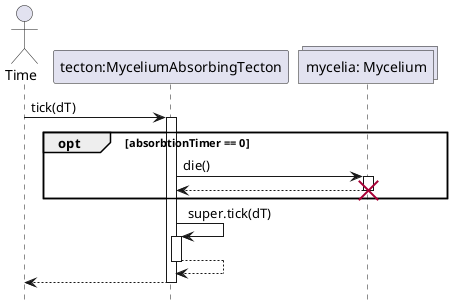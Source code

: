 @startuml Tecton/absorb-mycelium
hide footbox

actor Time
participant "tecton:MyceliumAbsorbingTecton" as tecton
collections "mycelia: Mycelium" as mycelia


Time -> tecton : tick(dT)
activate tecton

opt absorbtionTimer == 0
    tecton -> mycelia : die()
    activate mycelia

    return
    destroy mycelia
end

tecton -> tecton : super.tick(dT)
activate tecton
return

return

@enduml